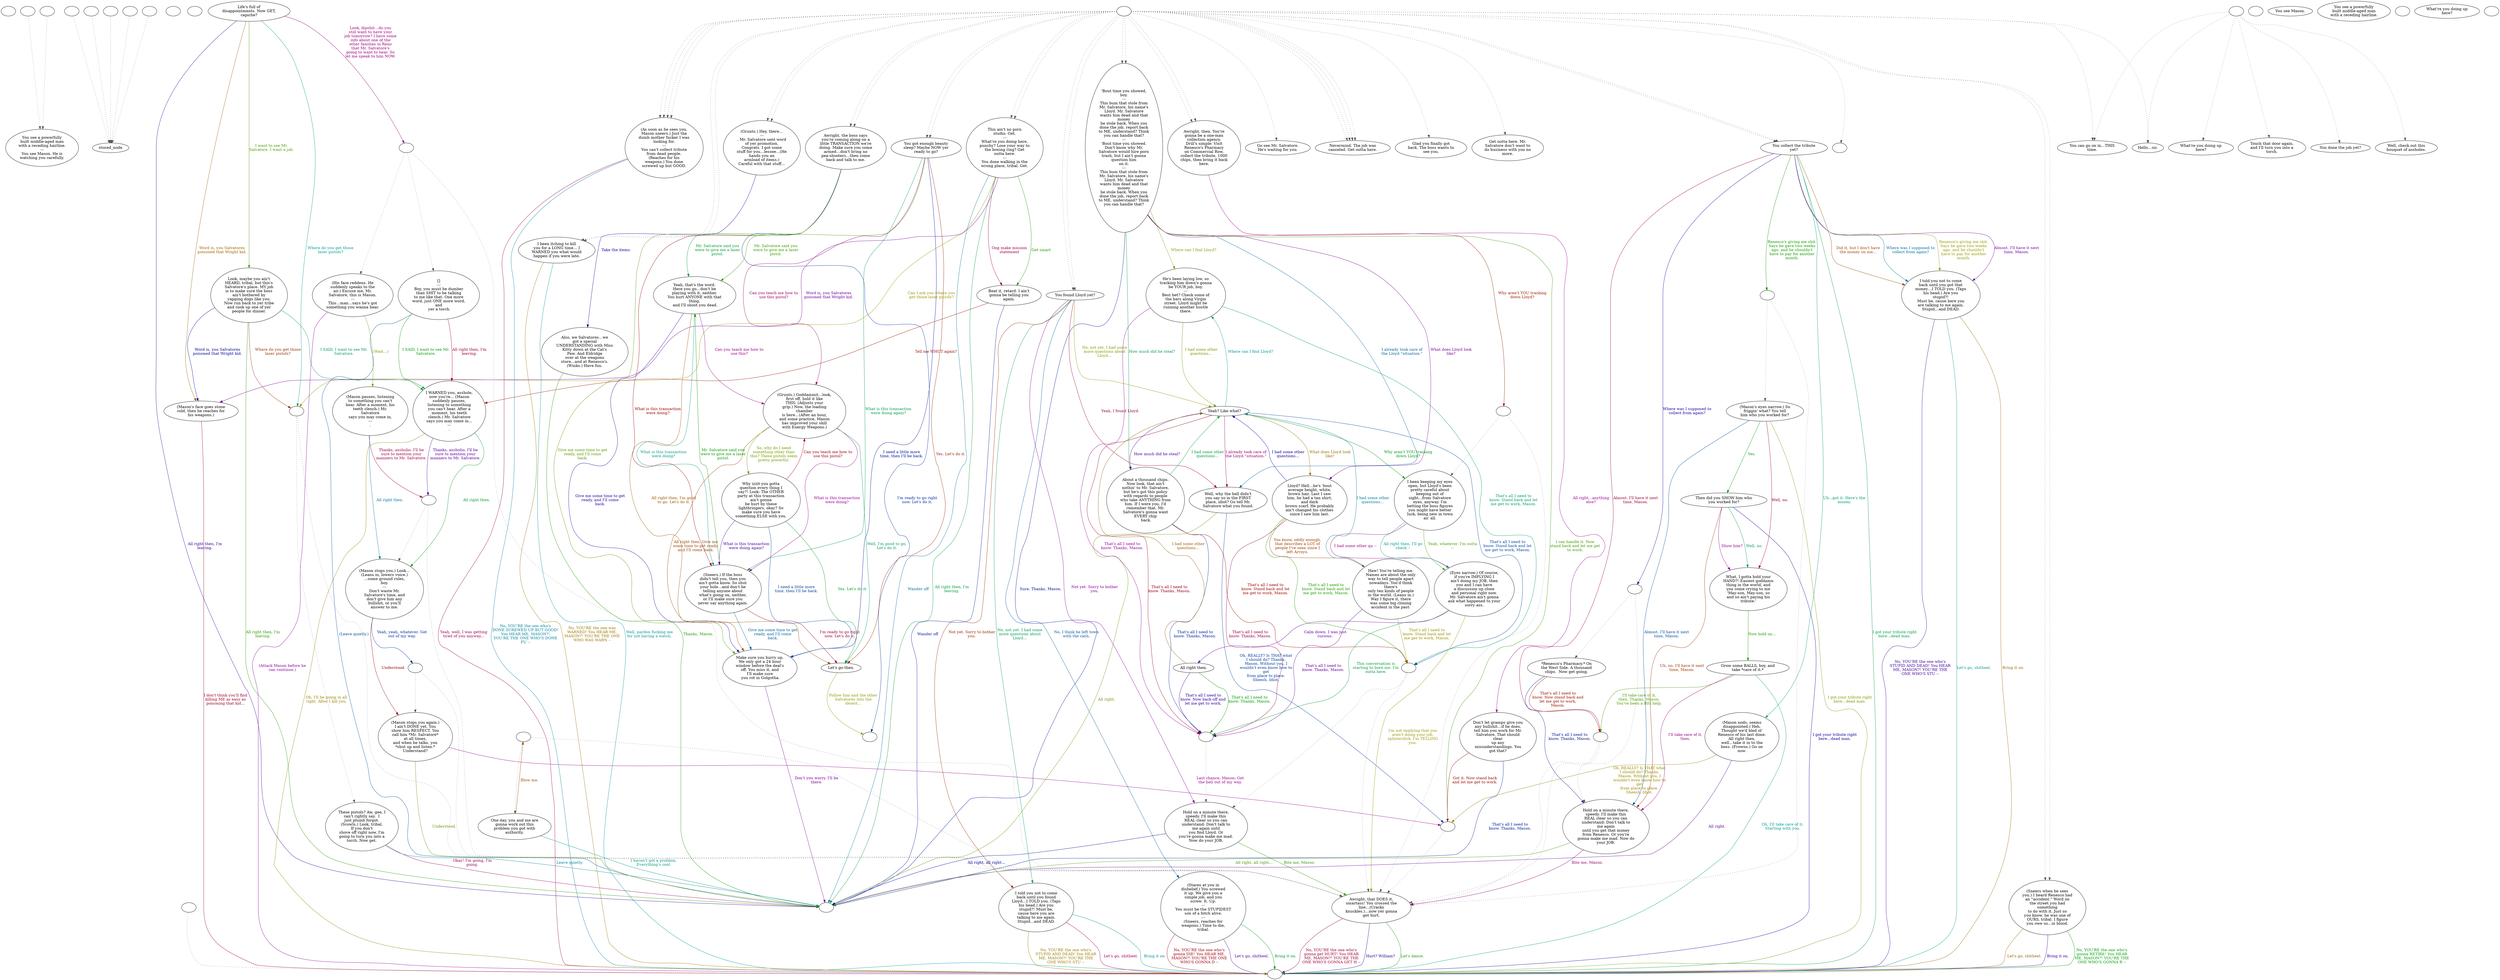 digraph ncMason {
  "checkPartyMembersNearDoor" [style=filled       fillcolor="#FFFFFF"       color="#000000"]
  "checkPartyMembersNearDoor" [label=""]
  "ChooseFromList" [style=filled       fillcolor="#FFFFFF"       color="#000000"]
  "ChooseFromList" [label="You see a powerfully\nbuilt middle-aged man\nwith a receding hairline.\n---\nYou see Mason. He is\nwatching you carefully."]
  "CLICK_PREV" [style=filled       fillcolor="#FFFFFF"       color="#000000"]
  "CLICK_PREV" -> "ChooseFromList" [style=dotted color="#555555"]
  "CLICK_PREV" [label=""]
  "CLICK_0" [style=filled       fillcolor="#FFFFFF"       color="#000000"]
  "CLICK_0" -> "stored_node" [style=dotted color="#555555"]
  "CLICK_0" [label=""]
  "CLICK_1" [style=filled       fillcolor="#FFFFFF"       color="#000000"]
  "CLICK_1" -> "stored_node" [style=dotted color="#555555"]
  "CLICK_1" [label=""]
  "CLICK_2" [style=filled       fillcolor="#FFFFFF"       color="#000000"]
  "CLICK_2" -> "stored_node" [style=dotted color="#555555"]
  "CLICK_2" [label=""]
  "CLICK_3" [style=filled       fillcolor="#FFFFFF"       color="#000000"]
  "CLICK_3" -> "stored_node" [style=dotted color="#555555"]
  "CLICK_3" [label=""]
  "CLICK_4" [style=filled       fillcolor="#FFFFFF"       color="#000000"]
  "CLICK_4" -> "stored_node" [style=dotted color="#555555"]
  "CLICK_4" [label=""]
  "CLICK_MORE" [style=filled       fillcolor="#FFFFFF"       color="#000000"]
  "CLICK_MORE" -> "ChooseFromList" [style=dotted color="#555555"]
  "CLICK_MORE" [label=""]
  "start" [style=filled       fillcolor="#FFFFFF"       color="#000000"]
  "start" [label=""]
  "critter_p_proc" [style=filled       fillcolor="#FFFFFF"       color="#000000"]
  "critter_p_proc" [label=""]
  "pickup_p_proc" [style=filled       fillcolor="#FFFFFF"       color="#000000"]
  "pickup_p_proc" -> "Node998" [style=dotted color="#555555"]
  "pickup_p_proc" [label=""]
  "talk_p_proc" [style=filled       fillcolor="#FFFFFF"       color="#000000"]
  "talk_p_proc" -> "Node060" [style=dotted color="#555555"]
  "talk_p_proc" -> "Node055" [style=dotted color="#555555"]
  "talk_p_proc" -> "Node053" [style=dotted color="#555555"]
  "talk_p_proc" -> "Node053" [style=dotted color="#555555"]
  "talk_p_proc" -> "Node017" [style=dotted color="#555555"]
  "talk_p_proc" -> "Node017" [style=dotted color="#555555"]
  "talk_p_proc" -> "Node026" [style=dotted color="#555555"]
  "talk_p_proc" -> "Node026" [style=dotted color="#555555"]
  "talk_p_proc" -> "Node032" [style=dotted color="#555555"]
  "talk_p_proc" -> "Node061" [style=dotted color="#555555"]
  "talk_p_proc" -> "Node061" [style=dotted color="#555555"]
  "talk_p_proc" -> "Node033" [style=dotted color="#555555"]
  "talk_p_proc" -> "Node033" [style=dotted color="#555555"]
  "talk_p_proc" -> "Node041" [style=dotted color="#555555"]
  "talk_p_proc" -> "Node041" [style=dotted color="#555555"]
  "talk_p_proc" -> "Node041" [style=dotted color="#555555"]
  "talk_p_proc" -> "Node041" [style=dotted color="#555555"]
  "talk_p_proc" -> "Node034" [style=dotted color="#555555"]
  "talk_p_proc" -> "Node034" [style=dotted color="#555555"]
  "talk_p_proc" -> "Node063" [style=dotted color="#555555"]
  "talk_p_proc" -> "Node063" [style=dotted color="#555555"]
  "talk_p_proc" -> "Node044" [style=dotted color="#555555"]
  "talk_p_proc" -> "Node044" [style=dotted color="#555555"]
  "talk_p_proc" -> "Node064" [style=dotted color="#555555"]
  "talk_p_proc" -> "Node063" [style=dotted color="#555555"]
  "talk_p_proc" -> "Node063" [style=dotted color="#555555"]
  "talk_p_proc" -> "Node049" [style=dotted color="#555555"]
  "talk_p_proc" -> "Node049" [style=dotted color="#555555"]
  "talk_p_proc" -> "Node050" [style=dotted color="#555555"]
  "talk_p_proc" -> "Node050" [style=dotted color="#555555"]
  "talk_p_proc" -> "Node043" [style=dotted color="#555555"]
  "talk_p_proc" -> "Node004" [style=dotted color="#555555"]
  "talk_p_proc" -> "Node005" [style=dotted color="#555555"]
  "talk_p_proc" -> "Node005" [style=dotted color="#555555"]
  "talk_p_proc" [label=""]
  "destroy_p_proc" [style=filled       fillcolor="#FFFFFF"       color="#000000"]
  "destroy_p_proc" [label=""]
  "look_at_p_proc" [style=filled       fillcolor="#FFFFFF"       color="#000000"]
  "look_at_p_proc" [label="You see Mason."]
  "description_p_proc" [style=filled       fillcolor="#FFFFFF"       color="#000000"]
  "description_p_proc" [label="You see a powerfully\nbuilt middle-aged man\nwith a receding hairline."]
  "use_skill_on_p_proc" [style=filled       fillcolor="#FFFFFF"       color="#000000"]
  "use_skill_on_p_proc" [label=""]
  "damage_p_proc" [style=filled       fillcolor="#FFFFFF"       color="#000000"]
  "damage_p_proc" [label="What're you doing up\nhere?"]
  "map_enter_p_proc" [style=filled       fillcolor="#FFFFFF"       color="#000000"]
  "map_enter_p_proc" [label=""]
  "timed_event_p_proc" [style=filled       fillcolor="#FFFFFF"       color="#000000"]
  "timed_event_p_proc" -> "Node003" [style=dotted color="#555555"]
  "timed_event_p_proc" -> "Node004" [style=dotted color="#555555"]
  "timed_event_p_proc" -> "Node055" [style=dotted color="#555555"]
  "timed_event_p_proc" -> "Node031" [style=dotted color="#555555"]
  "timed_event_p_proc" -> "Node002" [style=dotted color="#555555"]
  "timed_event_p_proc" -> "Node001" [style=dotted color="#555555"]
  "timed_event_p_proc" [label=""]
  "Node998" [style=filled       fillcolor="#FFFFFF"       color="#000000"]
  "Node998" [label=""]
  "Node999" [style=filled       fillcolor="#FFFFFF"       color="#000000"]
  "Node999" [label=""]
  "Node001" [style=filled       fillcolor="#FFFFFF"       color="#000000"]
  "Node001" [label="What're you doing up\nhere?"]
  "Node002" [style=filled       fillcolor="#FFFFFF"       color="#000000"]
  "Node002" [label="Well, check out this\nbouquet of assholes."]
  "Node003" [style=filled       fillcolor="#FFFFFF"       color="#000000"]
  "Node003" [label="Touch that door again,\nand I'll turn you into a\ntorch."]
  "Node004" [style=filled       fillcolor="#FFFFFF"       color="#000000"]
  "Node004" [label="You can go on in…THIS\ntime."]
  "Node005" [style=filled       fillcolor="#FFFFFF"       color="#000000"]
  "Node005" [label="This ain't no porn\nstudio. Get.\n---\nWhat're you doing here,\npunchy? Lose your way to\nthe boxing ring? Get\noutta here.\n---\nYou done walking in the\nwrong place, tribal. Get."]
  "Node005" -> "Node006" [label="Get smart" color="#179900" fontcolor="#179900"]
  "Node005" -> "Node006" [label="Oog make mission\nstatement" color="#990044" fontcolor="#990044"]
  "Node005" -> "Node999" [label="Wander off" color="#007099" fontcolor="#007099"]
  "Node005" -> "Node990" [label="Can I ask you where you\nget those laser pistols?" color="#999500" fontcolor="#999500"]
  "Node005" -> "Node062" [label="Word is, you Salvatores\npoisoned that Wright kid." color="#690099" fontcolor="#690099"]
  "Node005" -> "Node999" [label="All right then, I'm\nleaving." color="#00993C" fontcolor="#00993C"]
  "Node006" [style=filled       fillcolor="#FFFFFF"       color="#000000"]
  "Node006" [label="Beat it, retard. I ain't\ngonna be telling you\nagain."]
  "Node006" -> "Node012" [label="Tell me WHUT again?" color="#990F00" fontcolor="#990F00"]
  "Node006" -> "Node999" [label="Wander off" color="#001D99" fontcolor="#001D99"]
  "Node007" [style=filled       fillcolor="#FFFFFF"       color="#000000"]
  "Node007" [label="Life's full of\ndisappointments. Now GET,\ncapiche?"]
  "Node007" -> "Node010" [label="I want to see Mr.\nSalvatore. I want a job." color="#4A9900" fontcolor="#4A9900"]
  "Node007" -> "Node989" [label="Look, dipshit…do you\nstill want to have your\njob tomorrow? I have some\ninfo about one of the\nother families in Reno\nthat Mr. Salvatore's\ngoing to want to hear. So\nlet me speak to him NOW." color="#990077" fontcolor="#990077"]
  "Node007" -> "Node990" [label="Where do you get those\nlaser pistols?" color="#00998F" fontcolor="#00998F"]
  "Node007" -> "Node062" [label="Word is, you Salvatores\npoisoned that Wright kid." color="#996200" fontcolor="#996200"]
  "Node007" -> "Node999" [label="All right then, I'm\nleaving." color="#350099" fontcolor="#350099"]
  "Node008" [style=filled       fillcolor="#FFFFFF"       color="#000000"]
  "Node008" [label="[]\n---\nBoy, you must be dumber\nthan SHIT to be talking\nto me like that. One more\nword, just ONE more word,\nand\n yer a torch."]
  "Node008" -> "Node012" [label="I SAID, I want to see Mr.\nSalvatore." color="#009909" fontcolor="#009909"]
  "Node008" -> "Node012" [label="All right then, I'm\nleaving." color="#990024" fontcolor="#990024"]
  "Node008" -> "Node999" [label="(Leave quietly.)" color="#005199" fontcolor="#005199"]
  "Node009" [style=filled       fillcolor="#FFFFFF"       color="#000000"]
  "Node009" [label="(His face reddens. He\nsuddenly speaks to the\nair.) Excuse me, Mr.\nSalvatore, this is Mason.\n---\nThis…man…says he's got\nsomething you wanna hear."]
  "Node009" -> "Node056" [label="(Wait...)" color="#7D9900" fontcolor="#7D9900"]
  "Node009" -> "Node998" [label="(Attack Mason before he\ncan continue.)" color="#880099" fontcolor="#880099"]
  "Node010" [style=filled       fillcolor="#FFFFFF"       color="#000000"]
  "Node010" [label="Look, maybe you ain't\nHEARD, tribal, but this's\nSalvatore's place. MY job\nis to make sure the boss\nain't bothered by\nyapping dogs like you.\nNow run back to yer tribe\nand cook up one of yer\npeople for dinner."]
  "Node010" -> "Node012" [label="I SAID, I want to see Mr.\nSalvatore." color="#00995C" fontcolor="#00995C"]
  "Node010" -> "Node990" [label="Where do you get those\nlaser pistols?" color="#992F00" fontcolor="#992F00"]
  "Node010" -> "Node062" [label="Word is, you Salvatores\npoisoned that Wright kid." color="#020099" fontcolor="#020099"]
  "Node010" -> "Node999" [label="All right then, I'm\nleaving." color="#2A9900" fontcolor="#2A9900"]
  "Node011" [style=filled       fillcolor="#FFFFFF"       color="#000000"]
  "Node011" [label="These pistols? Aw, gee, I\ncan't rightly say.  I\njust plumb forgot.\n(Scowls.) Look, tribal.\nIf you don't\nshove off right now, I'm\ngoing to turn you into a\ntorch. Now get."]
  "Node011" -> "Node999" [label="Okay! I'm going, I'm\ngoing." color="#990057" fontcolor="#990057"]
  "Node011" -> "Node999" [label="Leave quietly." color="#008499" fontcolor="#008499"]
  "Node012" [style=filled       fillcolor="#FFFFFF"       color="#000000"]
  "Node012" [label="I WARNED you, asshole,\nnow you're... (Mason\nsuddenly pauses,\nlistening to something\nyou can't hear. After a\nmoment, his teeth\nclench.) Mr. Salvatore\nsays you may come in...\n---\n."]
  "Node012" -> "Node998" [label="Oh, I'll be going in all\nright. After I kill you." color="#998200" fontcolor="#998200"]
  "Node012" -> "Node980" [label="Thanks, assholio, I'll be\nsure to mention your\nmanners to Mr. Salvatore." color="#550099" fontcolor="#550099"]
  "Node012" -> "Node013" [label="All right then." color="#009928" fontcolor="#009928"]
  "Node013" [style=filled       fillcolor="#FFFFFF"       color="#000000"]
  "Node013" [label="(Mason stops you.) Look…\n(Leans in, lowers voice.)\n...some ground rules,\nboy.\n---\nDon't waste Mr.\nSalvatore's time, and\ndon't give him any\nbullshit, or you'll\nanswer to me."]
  "Node013" -> "Node014" [label="Understood." color="#990004" fontcolor="#990004"]
  "Node013" -> "Node988" [label="Yeah, yeah, whatever. Get\nout of my way." color="#003199" fontcolor="#003199"]
  "Node014" [style=filled       fillcolor="#FFFFFF"       color="#000000"]
  "Node014" [label="(Mason stops you again.)\nI ain't DONE yet. You\nshow him RESPECT. You\ncall him *Mr. Salvatore*\nat all times,\nand when he talks, you\n*shut up and listen.*\nUnderstand?"]
  "Node014" -> "Node999" [label="Understood." color="#5E9900" fontcolor="#5E9900"]
  "Node014" -> "Node978" [label="Last chance, Mason: Get\nthe hell out of my way." color="#99008A" fontcolor="#99008A"]
  "Node015" [style=filled       fillcolor="#FFFFFF"       color="#000000"]
  "Node015" [label="One day, you and me are\ngonna work out this\nproblem you got with\nauthority."]
  "Node015" -> "Node999" [label="I haven't got a problem.\nEverything's cool." color="#00997B" fontcolor="#00997B"]
  "Node015" -> "Node979" [label="Blow me." color="#994E00" fontcolor="#994E00"]
  "Node016" [style=filled       fillcolor="#FFFFFF"       color="#000000"]
  "Node016" [label="Awright, that DOES it,\nsmartass! You crossed the\nline…(Cracks\nknuckles.)…now yer gonna\nget hurt."]
  "Node016" -> "Node998" [label="Hurt? William?" color="#220099" fontcolor="#220099"]
  "Node016" -> "Node998" [label="Let's dance." color="#0B9900" fontcolor="#0B9900"]
  "Node016" -> "Node998" [label="No, YOU'RE the one who's\ngonna get HURT! You HEAR\nME, MASON?! YOU'RE THE\nONE WHO'S GONNA GET H --" color="#990037" fontcolor="#990037"]
  "Node017" [style=filled       fillcolor="#FFFFFF"       color="#000000"]
  "Node017" [label="'Bout time you showed,\nboy.\n---\nThis bum that stole from\nMr. Salvatore, his name's\nLloyd. Mr. Salvatore\nwants him dead and that\nmoney\nhe stole back. When you\ndone the job, report back\nto ME, understand? Think\nyou can handle that?\n---\n'Bout time you showed.\nDon't know why Mr.\nSalvatore would hire porn\ntrash, but I ain't gonna\nquestion him\n on it. \n---\nThis bum that stole from\nMr. Salvatore, his name's\nLloyd. Mr. Salvatore\nwants him dead and that\nmoney\nhe stole back. When you\ndone the job, report back\nto ME, understand? Think\nyou can handle that?"]
  "Node017" -> "Node030" [label="I already took care of\nthe Lloyd \"situation.\"" color="#006499" fontcolor="#006499"]
  "Node017" -> "Node019" [label="Where can I find Lloyd?" color="#919900" fontcolor="#919900"]
  "Node017" -> "Node020" [label="What does Lloyd look\nlike?" color="#750099" fontcolor="#750099"]
  "Node017" -> "Node022" [label="How much did he steal?" color="#009948" fontcolor="#009948"]
  "Node017" -> "Node987" [label="Why aren't YOU tracking\ndown Lloyd?" color="#991B00" fontcolor="#991B00"]
  "Node017" -> "Node999" [label="Sure. Thanks, Mason." color="#001199" fontcolor="#001199"]
  "Node017" -> "Node978" [label="I can handle it. Now\nstand back and let me get\nto work." color="#3E9900" fontcolor="#3E9900"]
  "Node018" [style=filled       fillcolor="#FFFFFF"       color="#000000"]
  "Node018" [label="Yeah? Like what?"]
  "Node018" -> "Node030" [label="I already took care of\nthe Lloyd \"situation.\"" color="#99006B" fontcolor="#99006B"]
  "Node018" -> "Node019" [label="Where can I find Lloyd?" color="#009799" fontcolor="#009799"]
  "Node018" -> "Node020" [label="What does Lloyd look\nlike?" color="#996E00" fontcolor="#996E00"]
  "Node018" -> "Node022" [label="How much did he steal?" color="#410099" fontcolor="#410099"]
  "Node018" -> "Node023" [label="Why aren't YOU tracking\ndown Lloyd?" color="#009915" fontcolor="#009915"]
  "Node018" -> "Node986" [label="That's all I need to\nknow. Thanks, Mason." color="#990018" fontcolor="#990018"]
  "Node018" -> "Node985" [label="That's all I need to\nknow. Stand back and let\nme get to work, Mason." color="#004499" fontcolor="#004499"]
  "Node019" [style=filled       fillcolor="#FFFFFF"       color="#000000"]
  "Node019" [label="He's been laying low, so\ntracking him down's gonna\nbe YOUR job, boy.\n---\nBest bet? Check some of\nthe bars along Virgin\nstreet. Lloyd might be\nrunning another hustle\nthere."]
  "Node019" -> "Node018" [label="I had some other\nquestions…" color="#719900" fontcolor="#719900"]
  "Node019" -> "Node986" [label="That's all I need to\nknow. Thanks, Mason." color="#940099" fontcolor="#940099"]
  "Node019" -> "Node985" [label="That's all I need to\nknow. Stand back and let\nme get to work, Mason." color="#009968" fontcolor="#009968"]
  "Node020" [style=filled       fillcolor="#FFFFFF"       color="#000000"]
  "Node020" [label="Lloyd? Hell…he's 'bout\naverage height, white,\nbrown hair. Last I saw\nhim, he had a tan shirt,\nand dark\nbrown scarf. He probably\nain't changed his clothes\nsince I saw him last."]
  "Node020" -> "Node021" [label="You know, oddly enough,\nthat describes a LOT of\npeople I've seen since I\nleft Arroyo." color="#993B00" fontcolor="#993B00"]
  "Node020" -> "Node018" [label="I had some other\nquestions…" color="#0E0099" fontcolor="#0E0099"]
  "Node020" -> "Node985" [label="That's all I need to\nknow. Stand back and let\nme get to work, Mason." color="#1E9900" fontcolor="#1E9900"]
  "Node020" -> "Node986" [label="That's all I need to\nknow. Thanks, Mason." color="#99004B" fontcolor="#99004B"]
  "Node021" [style=filled       fillcolor="#FFFFFF"       color="#000000"]
  "Node021" [label="Haw! You're telling me.\nNames are about the only\nway to tell people apart\nnowadays. You'd think\nthere's\nonly ten kinds of people\nin the world. (Leans in.)\nWay I figure it, there\nwas some big cloning\naccident in the past."]
  "Node021" -> "Node018" [label="I had some other\nquestions…" color="#007899" fontcolor="#007899"]
  "Node021" -> "Node985" [label="That's all I need to\nknow. Stand back and let\nme get to work, Mason." color="#998E00" fontcolor="#998E00"]
  "Node021" -> "Node986" [label="That's all I need to\nknow. Thanks, Mason." color="#610099" fontcolor="#610099"]
  "Node022" [style=filled       fillcolor="#FFFFFF"       color="#000000"]
  "Node022" [label="About a thousand chips.\nNow look, that ain't\nnothin' to Mr. Salvatore,\nbut he's got this policy\nwith regards to people\nwho take ANYTHING from\nhim. If I were you, I'd\nremember that. Mr.\nSalvatore's gonna want\nEVERY chip\n back."]
  "Node022" -> "Node018" [label="I had some other\nquestions…" color="#009934" fontcolor="#009934"]
  "Node022" -> "Node985" [label="That's all I need to\nknow. Stand back and let\nme get to work, Mason." color="#990800" fontcolor="#990800"]
  "Node022" -> "Node986" [label="That's all I need to\nknow. Thanks, Mason." color="#002599" fontcolor="#002599"]
  "Node023" [style=filled       fillcolor="#FFFFFF"       color="#000000"]
  "Node023" [label="I been keeping my eyes\nopen, but Lloyd's been\npretty careful about\nkeeping out of\nsight...from Salvatore\neyes, anyway. I'm\nbetting the boss figures\nyou might have better\nluck, being new in town\nan' all."]
  "Node023" -> "Node057" [label="Yeah, whatever. I'm outta\n--" color="#519900" fontcolor="#519900"]
  "Node023" -> "Node057" [label="I had some other qu --" color="#99007E" fontcolor="#99007E"]
  "Node023" -> "Node057" [label="All right then, I'll go\ncheck --" color="#009987" fontcolor="#009987"]
  "Node024" [style=filled       fillcolor="#FFFFFF"       color="#000000"]
  "Node024" [label="All right then."]
  "Node024" -> "Node018" [label="I had some other\nquestions…" color="#995B00" fontcolor="#995B00"]
  "Node024" -> "Node986" [label="That's all I need to\nknow. Now back off and\nlet me get to work." color="#2E0099" fontcolor="#2E0099"]
  "Node024" -> "Node986" [label="That's all I need to\nknow. Thanks, Mason." color="#009901" fontcolor="#009901"]
  "Node026" [style=filled       fillcolor="#FFFFFF"       color="#000000"]
  "Node026" [label="You found Lloyd yet?"]
  "Node026" -> "Node030" [label="Yeah, I found Lloyd." color="#99002B" fontcolor="#99002B"]
  "Node026" -> "Node029" [label="No, I think he left town\nwith the cash." color="#005899" fontcolor="#005899"]
  "Node026" -> "Node018" [label="No, not yet. I had some\nmore questions about\nLloyd…" color="#859900" fontcolor="#859900"]
  "Node026" -> "Node027" [label="Not yet. Sorry to bother\nyou." color="#810099" fontcolor="#810099"]
  "Node026" -> "Node028" [label="No, not yet. I had some\nmore questions about\nLloyd…" color="#009954" fontcolor="#009954"]
  "Node026" -> "Node028" [label="Not yet. Sorry to bother\nyou." color="#992700" fontcolor="#992700"]
  "Node027" [style=filled       fillcolor="#FFFFFF"       color="#000000"]
  "Node027" [label="Hold on a minute there,\nspeedy. I'll make this\nREAL clear so you can\nunderstand: Don't talk to\nme again until\nyou find Lloyd. Or\nyou're gonna make me mad.\nNow do your JOB."]
  "Node027" -> "Node999" [label="All right, all right…" color="#000599" fontcolor="#000599"]
  "Node027" -> "Node016" [label="Bite me, Mason." color="#329900" fontcolor="#329900"]
  "Node028" [style=filled       fillcolor="#FFFFFF"       color="#000000"]
  "Node028" [label="I told you not to come\nback until you found\nLloyd…I TOLD you. (Taps\nhis head.) Are you\nstupid?! Must be,\ncause here you are\ntalking to me again.\nStupid…and DEAD."]
  "Node028" -> "Node998" [label="Let's go, shitheel." color="#99005F" fontcolor="#99005F"]
  "Node028" -> "Node998" [label="Bring it on." color="#008B99" fontcolor="#008B99"]
  "Node028" -> "Node998" [label="No, YOU'RE the one who's\nSTUPID AND DEAD! You HEAR\nME, MASON?! YOU'RE THE\nONE WHO'S STU --" color="#997A00" fontcolor="#997A00"]
  "Node029" [style=filled       fillcolor="#FFFFFF"       color="#000000"]
  "Node029" [label="(Stares at you in\ndisbelief.) You screwed\nit up. We give you a\nsimple job, and you\nscrew. It. Up.\n---\nYou must be the STUPIDEST\nson of a bitch alive.\n---\n(Sneers, reaches for\nweapons.) Time to die,\ntribal."]
  "Node029" -> "Node998" [label="Let's go, shitheel." color="#4E0099" fontcolor="#4E0099"]
  "Node029" -> "Node998" [label="Bring it on." color="#009921" fontcolor="#009921"]
  "Node029" -> "Node998" [label="No, YOU'RE the one who's\ngonna DIE! You HEAR ME,\nMASON?! YOU'RE THE ONE\nWHO'S GONNA D --" color="#99000C" fontcolor="#99000C"]
  "Node030" [style=filled       fillcolor="#FFFFFF"       color="#000000"]
  "Node030" [label="Well, why the hell didn't\nyou say so in the FIRST\nplace, idiot? Go tell Mr.\nSalvatore what you found."]
  "Node030" -> "Node978" [label="Oh, REALLY? Is THAT what\nI should do? Thanks,\nMason. Without you, I\nwouldn't even know how to\nget\nfrom place to place.\nSheesh. Idiot." color="#003899" fontcolor="#003899"]
  "Node030" -> "Node999" [label="All right." color="#659900" fontcolor="#659900"]
  "Node031" [style=filled       fillcolor="#FFFFFF"       color="#000000"]
  "Node031" [label="You done the job yet?"]
  "Node032" [style=filled       fillcolor="#FFFFFF"       color="#000000"]
  "Node032" [label="Go see Mr. Salvatore.\nHe's waiting for you."]
  "Node033" [style=filled       fillcolor="#FFFFFF"       color="#000000"]
  "Node033" [label="Awright, then. You're\ngonna be a one-man\ncollection agency.\nDrill's simple: Visit\nRenesco's Pharmacy\non Commercial Row,\ncollect the tribute, 1000\nchips, then bring it back\nhere."]
  "Node033" -> "Node058" [label="All right...anything\nelse?" color="#990092" fontcolor="#990092"]
  "Node034" [style=filled       fillcolor="#FFFFFF"       color="#000000"]
  "Node034" [label="You collect the tribute\nyet?"]
  "Node034" -> "Node042" [label="Uh...got it. Here's the\nmoney." color="#009974" fontcolor="#009974"]
  "Node034" -> "Node037" [label="Did it, but I don't have\nthe money on me…" color="#994700" fontcolor="#994700"]
  "Node034" -> "Node984" [label="Where was I supposed to\ncollect from again?" color="#1A0099" fontcolor="#1A0099"]
  "Node034" -> "Node983" [label="Renesco's giving me shit.\nSays he gave two weeks\nago, and he shouldn't\nhave to pay for another\nmonth." color="#129900" fontcolor="#129900"]
  "Node034" -> "Node982" [label="Almost. I'll have it next\ntime, Mason." color="#99003F" fontcolor="#99003F"]
  "Node034" -> "Node037" [label="Where was I supposed to\ncollect from again?" color="#006C99" fontcolor="#006C99"]
  "Node034" -> "Node037" [label="Renesco's giving me shit.\nSays he gave two weeks\nago, and he shouldn't\nhave to pay for another\nmonth." color="#989900" fontcolor="#989900"]
  "Node034" -> "Node037" [label="Almost. I'll have it next\ntime, Mason." color="#6D0099" fontcolor="#6D0099"]
  "Node034" -> "Node998" [label="I got your tribute right\nhere...dead man." color="#009941" fontcolor="#009941"]
  "Node035" [style=filled       fillcolor="#FFFFFF"       color="#000000"]
  "Node035" [label="*Renesco's Pharmacy.* On\nthe West Side. A thousand\nchips.  Now get going."]
  "Node035" -> "Node982" [label="That's all I need to\nknow. Now stand back and\nlet me get to work,\nMason." color="#991400" fontcolor="#991400"]
  "Node035" -> "Node036" [label="That's all I need to\nknow. Thanks, Mason." color="#001999" fontcolor="#001999"]
  "Node036" [style=filled       fillcolor="#FFFFFF"       color="#000000"]
  "Node036" [label="Hold on a minute there,\nspeedy. I'll make this\nREAL clear so you can\nunderstand: Don't talk to\nme again\nuntil you get that money\nfrom Renesco. Or you're\ngonna make me mad. Now do\nyour JOB."]
  "Node036" -> "Node999" [label="All right, all right…" color="#459900" fontcolor="#459900"]
  "Node036" -> "Node016" [label="Bite me, Mason." color="#990072" fontcolor="#990072"]
  "Node037" [style=filled       fillcolor="#FFFFFF"       color="#000000"]
  "Node037" [label="I told you not to come\nback until you got that\nmoney…I TOLD you. (Taps\nhis head.) Are you\nstupid?!\nMust be, cause here you\nare talking to me again.\nStupid…and DEAD."]
  "Node037" -> "Node998" [label="Let's go, shitheel." color="#009993" fontcolor="#009993"]
  "Node037" -> "Node998" [label="Bring it on." color="#996700" fontcolor="#996700"]
  "Node037" -> "Node998" [label="No, YOU'RE the one who's\nSTUPID AND DEAD! You HEAR\nME, MASON?! YOU'RE THE\nONE WHO'S STU --" color="#3A0099" fontcolor="#3A0099"]
  "Node038" [style=filled       fillcolor="#FFFFFF"       color="#000000"]
  "Node038" [label="(Mason's eyes narrow.) So\nfriggin' what? You tell\nhim who you worked for?"]
  "Node038" -> "Node039" [label="Yes." color="#00990D" fontcolor="#00990D"]
  "Node038" -> "Node040" [label="Well, no." color="#99001F" fontcolor="#99001F"]
  "Node038" -> "Node036" [label="Almost. I'll have it next\ntime, Mason." color="#004C99" fontcolor="#004C99"]
  "Node038" -> "Node998" [label="I got your tribute right\nhere...dead man." color="#799900" fontcolor="#799900"]
  "Node039" [style=filled       fillcolor="#FFFFFF"       color="#000000"]
  "Node039" [label="Then did you SHOW him who\nyou worked for?"]
  "Node039" -> "Node040" [label="Show him?" color="#8D0099" fontcolor="#8D0099"]
  "Node039" -> "Node040" [label="Well, no." color="#009960" fontcolor="#009960"]
  "Node039" -> "Node036" [label="Uh, no. I'll have it next\ntime, Mason." color="#993300" fontcolor="#993300"]
  "Node039" -> "Node998" [label="I got your tribute right\nhere...dead man." color="#070099" fontcolor="#070099"]
  "Node040" [style=filled       fillcolor="#FFFFFF"       color="#000000"]
  "Node040" [label="What, I gotta hold your\nHAND?! Easiest goddamn\nthing in the world, and\nyou come crying to me\n'May-son, May-son, so\nand so ain't paying his\ntribute.'"]
  "Node040" -> "Node059" [label="Now hold on..." color="#269900" fontcolor="#269900"]
  "Node041" [style=filled       fillcolor="#FFFFFF"       color="#000000"]
  "Node041" [label="(As soon as he sees you,\nMason sneers.) Just the\ndumb mother fucker I was\nlooking for.\n---\nYou can't collect tribute\nfrom dead people.\n(Reaches for his\nweapons.) You done\nscrewed up but GOOD."]
  "Node041" -> "Node998" [label="Yeah, well, I was getting\ntired of you anyway..." color="#990052" fontcolor="#990052"]
  "Node041" -> "Node998" [label="No, YOU'RE the one who's\nDONE SCREWED UP BUT GOOD!\nYou HEAR ME, MASON?!\nYOU'RE THE ONE WHO'S DONE\nFU --" color="#007F99" fontcolor="#007F99"]
  "Node042" [style=filled       fillcolor="#FFFFFF"       color="#000000"]
  "Node042" [label="(Mason nods, seems\ndisappointed.) Heh.\nThought we'd bled ol'\nRenesco of his last dime.\nAll right then,\nwell…take it in to the\nboss. (Frowns.) Go on\nnow."]
  "Node042" -> "Node978" [label="Oh, REALLY? Is THAT what\nI should do? Thanks,\nMason. Without you, I\nwouldn't even know how to\nget\nfrom place to place.\nSheesh. Idiot." color="#998600" fontcolor="#998600"]
  "Node042" -> "Node999" [label="All right." color="#5A0099" fontcolor="#5A0099"]
  "Node043" [style=filled       fillcolor="#FFFFFF"       color="#000000"]
  "Node043" [label="Get outta here. Mr.\nSalvatore don't want to\ndo business with you no\nmore."]
  "Node044" [style=filled       fillcolor="#FFFFFF"       color="#000000"]
  "Node044" [label="Awright, the boss says\nyou're coming along on a\nlittle TRANSACTION we're\ndoing. Make sure you come\narmed…don't bring no\npea-shooters…then come\nback and talk to me."]
  "Node044" -> "Node045" [label="Mr. Salvatore said you\nwere to give me a laser\npistol." color="#00992D" fontcolor="#00992D"]
  "Node044" -> "Node046" [label="What is this transaction\nwere doing?" color="#990000" fontcolor="#990000"]
  "Node044" -> "Node981" [label="I'm ready to go right\nnow. Let's do it." color="#002C99" fontcolor="#002C99"]
  "Node044" -> "Node048" [label="Give me some time to get\nready, and I'll come\nback." color="#599900" fontcolor="#599900"]
  "Node045" [style=filled       fillcolor="#FFFFFF"       color="#000000"]
  "Node045" [label="Yeah, that's the word.\nHere you go…don't be\nplaying with it, neither.\nYou hurt ANYONE with that\nthing,\n and I'll shoot you dead."]
  "Node045" -> "Node052" [label="Can you teach me how to\nuse this?" color="#990086" fontcolor="#990086"]
  "Node045" -> "Node046" [label="What is this transaction\nwere doing?" color="#009980" fontcolor="#009980"]
  "Node045" -> "Node047" [label="All right then, I'm good\nto go. Let's do it." color="#995300" fontcolor="#995300"]
  "Node045" -> "Node048" [label="Give me some time to get\nready, and I'll come\nback." color="#260099" fontcolor="#260099"]
  "Node046" [style=filled       fillcolor="#FFFFFF"       color="#000000"]
  "Node046" [label="(Sneers.) If the boss\ndidn't tell you, then you\nain't gotta know. So shut\nyour hole…and don't be\ntelling anyone about\nwhat's going on, neither,\nor I'll make sure you\nnever say anything again."]
  "Node046" -> "Node045" [label="Mr. Salvatore said you\nwere to give me a laser\npistol." color="#069900" fontcolor="#069900"]
  "Node046" -> "Node047" [label="I'm ready to go right\nnow. Let's do it." color="#990033" fontcolor="#990033"]
  "Node046" -> "Node048" [label="Give me some time to get\nready, and I'll come\nback." color="#005F99" fontcolor="#005F99"]
  "Node047" [style=filled       fillcolor="#FFFFFF"       color="#000000"]
  "Node047" [label="Let's go then."]
  "Node047" -> "Node981" [label="Follow him and the other\nSalvatores into the\ndesert..." color="#8C9900" fontcolor="#8C9900"]
  "Node048" [style=filled       fillcolor="#FFFFFF"       color="#000000"]
  "Node048" [label="Make sure you hurry up.\nWe only got a 24 hour\nwindow before the deal's\noff. You miss it, and\nI'll make sure\n you rot in Golgotha."]
  "Node048" -> "Node999" [label="Don't you worry. I'll be\nthere." color="#790099" fontcolor="#790099"]
  "Node049" [style=filled       fillcolor="#FFFFFF"       color="#000000"]
  "Node049" [label="You got enough beauty\nsleep? Maybe NOW yer\nready to go?"]
  "Node049" -> "Node046" [label="What is this transaction\nwere doing again?" color="#00994D" fontcolor="#00994D"]
  "Node049" -> "Node047" [label="Yes. Let's do it." color="#992000" fontcolor="#992000"]
  "Node049" -> "Node048" [label="I need a little more\ntime, then I'll be back." color="#000D99" fontcolor="#000D99"]
  "Node049" -> "Node045" [label="Mr. Salvatore said you\nwere to give me a laser\npistol." color="#399900" fontcolor="#399900"]
  "Node049" -> "Node052" [label="Can you teach me how to\nuse this pistol?" color="#990066" fontcolor="#990066"]
  "Node050" [style=filled       fillcolor="#FFFFFF"       color="#000000"]
  "Node050" [label="I been itching to kill\nyou for a LONG time… I\nWARNED you what would\nhappen if you were late."]
  "Node050" -> "Node998" [label="Well, pardon fucking me\nfor not having a watch." color="#009399" fontcolor="#009399"]
  "Node050" -> "Node998" [label="No, YOU'RE the one was\nWARNED! You HEAR ME,\nMASON?! YOU'RE THE ONE\nWHO WAS WARN --" color="#997300" fontcolor="#997300"]
  "Node051" [style=filled       fillcolor="#FFFFFF"       color="#000000"]
  "Node051" [label="Why izzit you gotta\nquestion every thing I\nsay?! Look: The OTHER\nparty at this transaction\nain't gonna\nbe hurt by these\nlightbringers, okay? So\nmake sure you have\nsomething ELSE with you."]
  "Node051" -> "Node046" [label="What is this transaction\nwere doing again?" color="#460099" fontcolor="#460099"]
  "Node051" -> "Node047" [label="Yes. Let's do it." color="#009919" fontcolor="#009919"]
  "Node051" -> "Node052" [label="Can you teach me how to\nuse this pistol?" color="#990013" fontcolor="#990013"]
  "Node051" -> "Node048" [label="I need a little more\ntime, then I'll be back." color="#004099" fontcolor="#004099"]
  "Node052" [style=filled       fillcolor="#FFFFFF"       color="#000000"]
  "Node052" [label="(Grunts.) Goddammit…look,\nfirst off, hold it like\nTHIS. (Adjusts your\ngrip.) Now, the loading\nchamber\nis here…(After an hour,\nand some practice, Mason\nhas improved your skill\nwith Energy Weapons.)"]
  "Node052" -> "Node051" [label="So, why do I need\nsomething other than\nthis? These pistols seem\npretty powerful." color="#6D9900" fontcolor="#6D9900"]
  "Node052" -> "Node046" [label="What is this transaction\nwere doing?" color="#990099" fontcolor="#990099"]
  "Node052" -> "Node047" [label="Well, I'm good to go.\nLet's do it." color="#00996C" fontcolor="#00996C"]
  "Node052" -> "Node048" [label="All right then. Give me\nsome time to get ready,\nand I'll come back." color="#994000" fontcolor="#994000"]
  "Node053" [style=filled       fillcolor="#FFFFFF"       color="#000000"]
  "Node053" [label="(Grunts.) Hey, there…\n---\n. Mr. Salvatore sent word\nof yer promotion.\nCongrats. I got some\nstuff for you…lessee…(He\nhands you an\narmload of items.)\nCareful with that stuff…"]
  "Node053" -> "Node054" [label="Take the items." color="#130099" fontcolor="#130099"]
  "Node054" [style=filled       fillcolor="#FFFFFF"       color="#000000"]
  "Node054" [label="Also, we Salvatores…we\ngot a special\nUNDERSTANDING with Miss\nKitty down at the Cat's\nPaw. And Eldridge\nover at the weapons\nstore…and at Renesco's.\n(Winks.) Have fun."]
  "Node054" -> "Node999" [label="Thanks, Mason." color="#1A9900" fontcolor="#1A9900"]
  "Node055" [style=filled       fillcolor="#FFFFFF"       color="#000000"]
  "Node055" [label="Hello…sir."]
  "Node056" [style=filled       fillcolor="#FFFFFF"       color="#000000"]
  "Node056" [label="(Mason pauses, listening\nto something you can't\nhear. After a moment, his\nteeth clench.) Mr.\nSalvatore\n says you may come in, \n---\n."]
  "Node056" -> "Node980" [label="Thanks, assholio. I'll be\nsure to mention your\nmanners to Mr. Salvatore." color="#990046" fontcolor="#990046"]
  "Node056" -> "Node013" [label="All right then." color="#007399" fontcolor="#007399"]
  "Node057" [style=filled       fillcolor="#FFFFFF"       color="#000000"]
  "Node057" [label="(Eyes narrow.) Of course,\nif you're IMPLYING I\nain't doing my JOB, then\nyou and I can have\na discussion up close\nand personal right now.\nMr. Salvatore ain't gonna\nask what happened to your\nsorry ass."]
  "Node057" -> "Node016" [label="I'm not implying that you\naren't doing your job,\nsplinterdick. I'm TELLING\nyou." color="#999200" fontcolor="#999200"]
  "Node057" -> "Node024" [label="Calm down. I was just\ncurious." color="#660099" fontcolor="#660099"]
  "Node057" -> "Node986" [label="This conversation is\nstarting to bore me. I'm\noutta here." color="#009939" fontcolor="#009939"]
  "Node058" [style=filled       fillcolor="#FFFFFF"       color="#000000"]
  "Node058" [label="Don't let gramps give you\nany bullshit…if he does,\ntell him you work for Mr.\nSalvatore. That should\nclear\nup any\nmisunderstandings. You\ngot that?"]
  "Node058" -> "Node978" [label="Got it. Now stand back\nand let me get to work." color="#990C00" fontcolor="#990C00"]
  "Node058" -> "Node999" [label="That's all I need to\nknow. Thanks, Mason." color="#002099" fontcolor="#002099"]
  "Node059" [style=filled       fillcolor="#FFFFFF"       color="#000000"]
  "Node059" [label="Grow some BALLS, boy, and\ntake *care of it.*"]
  "Node059" -> "Node982" [label="I'll take care of it,\nthen. Thanks, Mason.\nYou've been a BIG help." color="#4D9900" fontcolor="#4D9900"]
  "Node059" -> "Node036" [label="I'll take care of it,\nthen." color="#99007A" fontcolor="#99007A"]
  "Node059" -> "Node998" [label="Oh, I'll take care of it.\nStarting with you." color="#00998C" fontcolor="#00998C"]
  "Node060" [style=filled       fillcolor="#FFFFFF"       color="#000000"]
  "Node060" [label=""]
  "Node061" [style=filled       fillcolor="#FFFFFF"       color="#000000"]
  "Node061" [label="(Sneers when he sees\nyou.) I heard Renesco had\nan \"accident.\" Word on\nthe street you had\nsomething\nto do with it. Just so\nyou know, he was one of\nOURS, tribal. I figure\nyou owe us...in blood."]
  "Node061" -> "Node998" [label="Let's go, shitheel." color="#995F00" fontcolor="#995F00"]
  "Node061" -> "Node998" [label="Bring it on." color="#330099" fontcolor="#330099"]
  "Node061" -> "Node998" [label="No, YOU'RE the one who's\ngonna RETIRE! You HEAR\nME, MASON?! YOU'RE THE\nONE WHO'S GONNA R --" color="#009906" fontcolor="#009906"]
  "Node062" [style=filled       fillcolor="#FFFFFF"       color="#000000"]
  "Node062" [label="(Mason's face goes stone\ncold, then he reaches for\nhis weapons.)"]
  "Node062" -> "Node998" [label="I don't think you'll find\nkilling ME as easy as\npoisoning that kid..." color="#990027" fontcolor="#990027"]
  "Node063" [style=filled       fillcolor="#FFFFFF"       color="#000000"]
  "Node063" [label="Nevermind. The job was\ncanceled. Get outta here."]
  "Node064" [style=filled       fillcolor="#FFFFFF"       color="#000000"]
  "Node064" [label="Glad you finally got\nback. The boss wants to\nsee you."]
  "Node990" [style=filled       fillcolor="#FFFFFF"       color="#000000"]
  "Node990" -> "Node016" [style=dotted color="#555555"]
  "Node990" -> "Node011" [style=dotted color="#555555"]
  "Node990" [label=""]
  "Node989" [style=filled       fillcolor="#FFFFFF"       color="#000000"]
  "Node989" -> "Node016" [style=dotted color="#555555"]
  "Node989" -> "Node009" [style=dotted color="#555555"]
  "Node989" -> "Node008" [style=dotted color="#555555"]
  "Node989" [label=""]
  "Node988" [style=filled       fillcolor="#FFFFFF"       color="#000000"]
  "Node988" -> "Node016" [style=dotted color="#555555"]
  "Node988" -> "Node014" [style=dotted color="#555555"]
  "Node988" [label=""]
  "Node987" [style=filled       fillcolor="#FFFFFF"       color="#000000"]
  "Node987" -> "Node016" [style=dotted color="#555555"]
  "Node987" -> "Node023" [style=dotted color="#555555"]
  "Node987" [label=""]
  "Node986" [style=filled       fillcolor="#FFFFFF"       color="#000000"]
  "Node986" -> "Node027" [style=dotted color="#555555"]
  "Node986" [label=""]
  "Node985" [style=filled       fillcolor="#FFFFFF"       color="#000000"]
  "Node985" -> "Node016" [style=dotted color="#555555"]
  "Node985" -> "Node027" [style=dotted color="#555555"]
  "Node985" [label=""]
  "Node984" [style=filled       fillcolor="#FFFFFF"       color="#000000"]
  "Node984" -> "Node016" [style=dotted color="#555555"]
  "Node984" -> "Node035" [style=dotted color="#555555"]
  "Node984" [label=""]
  "Node983" [style=filled       fillcolor="#FFFFFF"       color="#000000"]
  "Node983" -> "Node016" [style=dotted color="#555555"]
  "Node983" -> "Node038" [style=dotted color="#555555"]
  "Node983" [label=""]
  "Node982" [style=filled       fillcolor="#FFFFFF"       color="#000000"]
  "Node982" -> "Node016" [style=dotted color="#555555"]
  "Node982" -> "Node036" [style=dotted color="#555555"]
  "Node982" [label=""]
  "Node981" [style=filled       fillcolor="#FFFFFF"       color="#000000"]
  "Node981" [label=""]
  "Node980" [style=filled       fillcolor="#FFFFFF"       color="#000000"]
  "Node980" -> "Node016" [style=dotted color="#555555"]
  "Node980" -> "Node013" [style=dotted color="#555555"]
  "Node980" [label=""]
  "Node979" [style=filled       fillcolor="#FFFFFF"       color="#000000"]
  "Node979" -> "Node016" [style=dotted color="#555555"]
  "Node979" -> "Node015" [style=dotted color="#555555"]
  "Node979" [label=""]
  "Node978" [style=filled       fillcolor="#FFFFFF"       color="#000000"]
  "Node978" -> "Node016" [style=dotted color="#555555"]
  "Node978" [label=""]
}